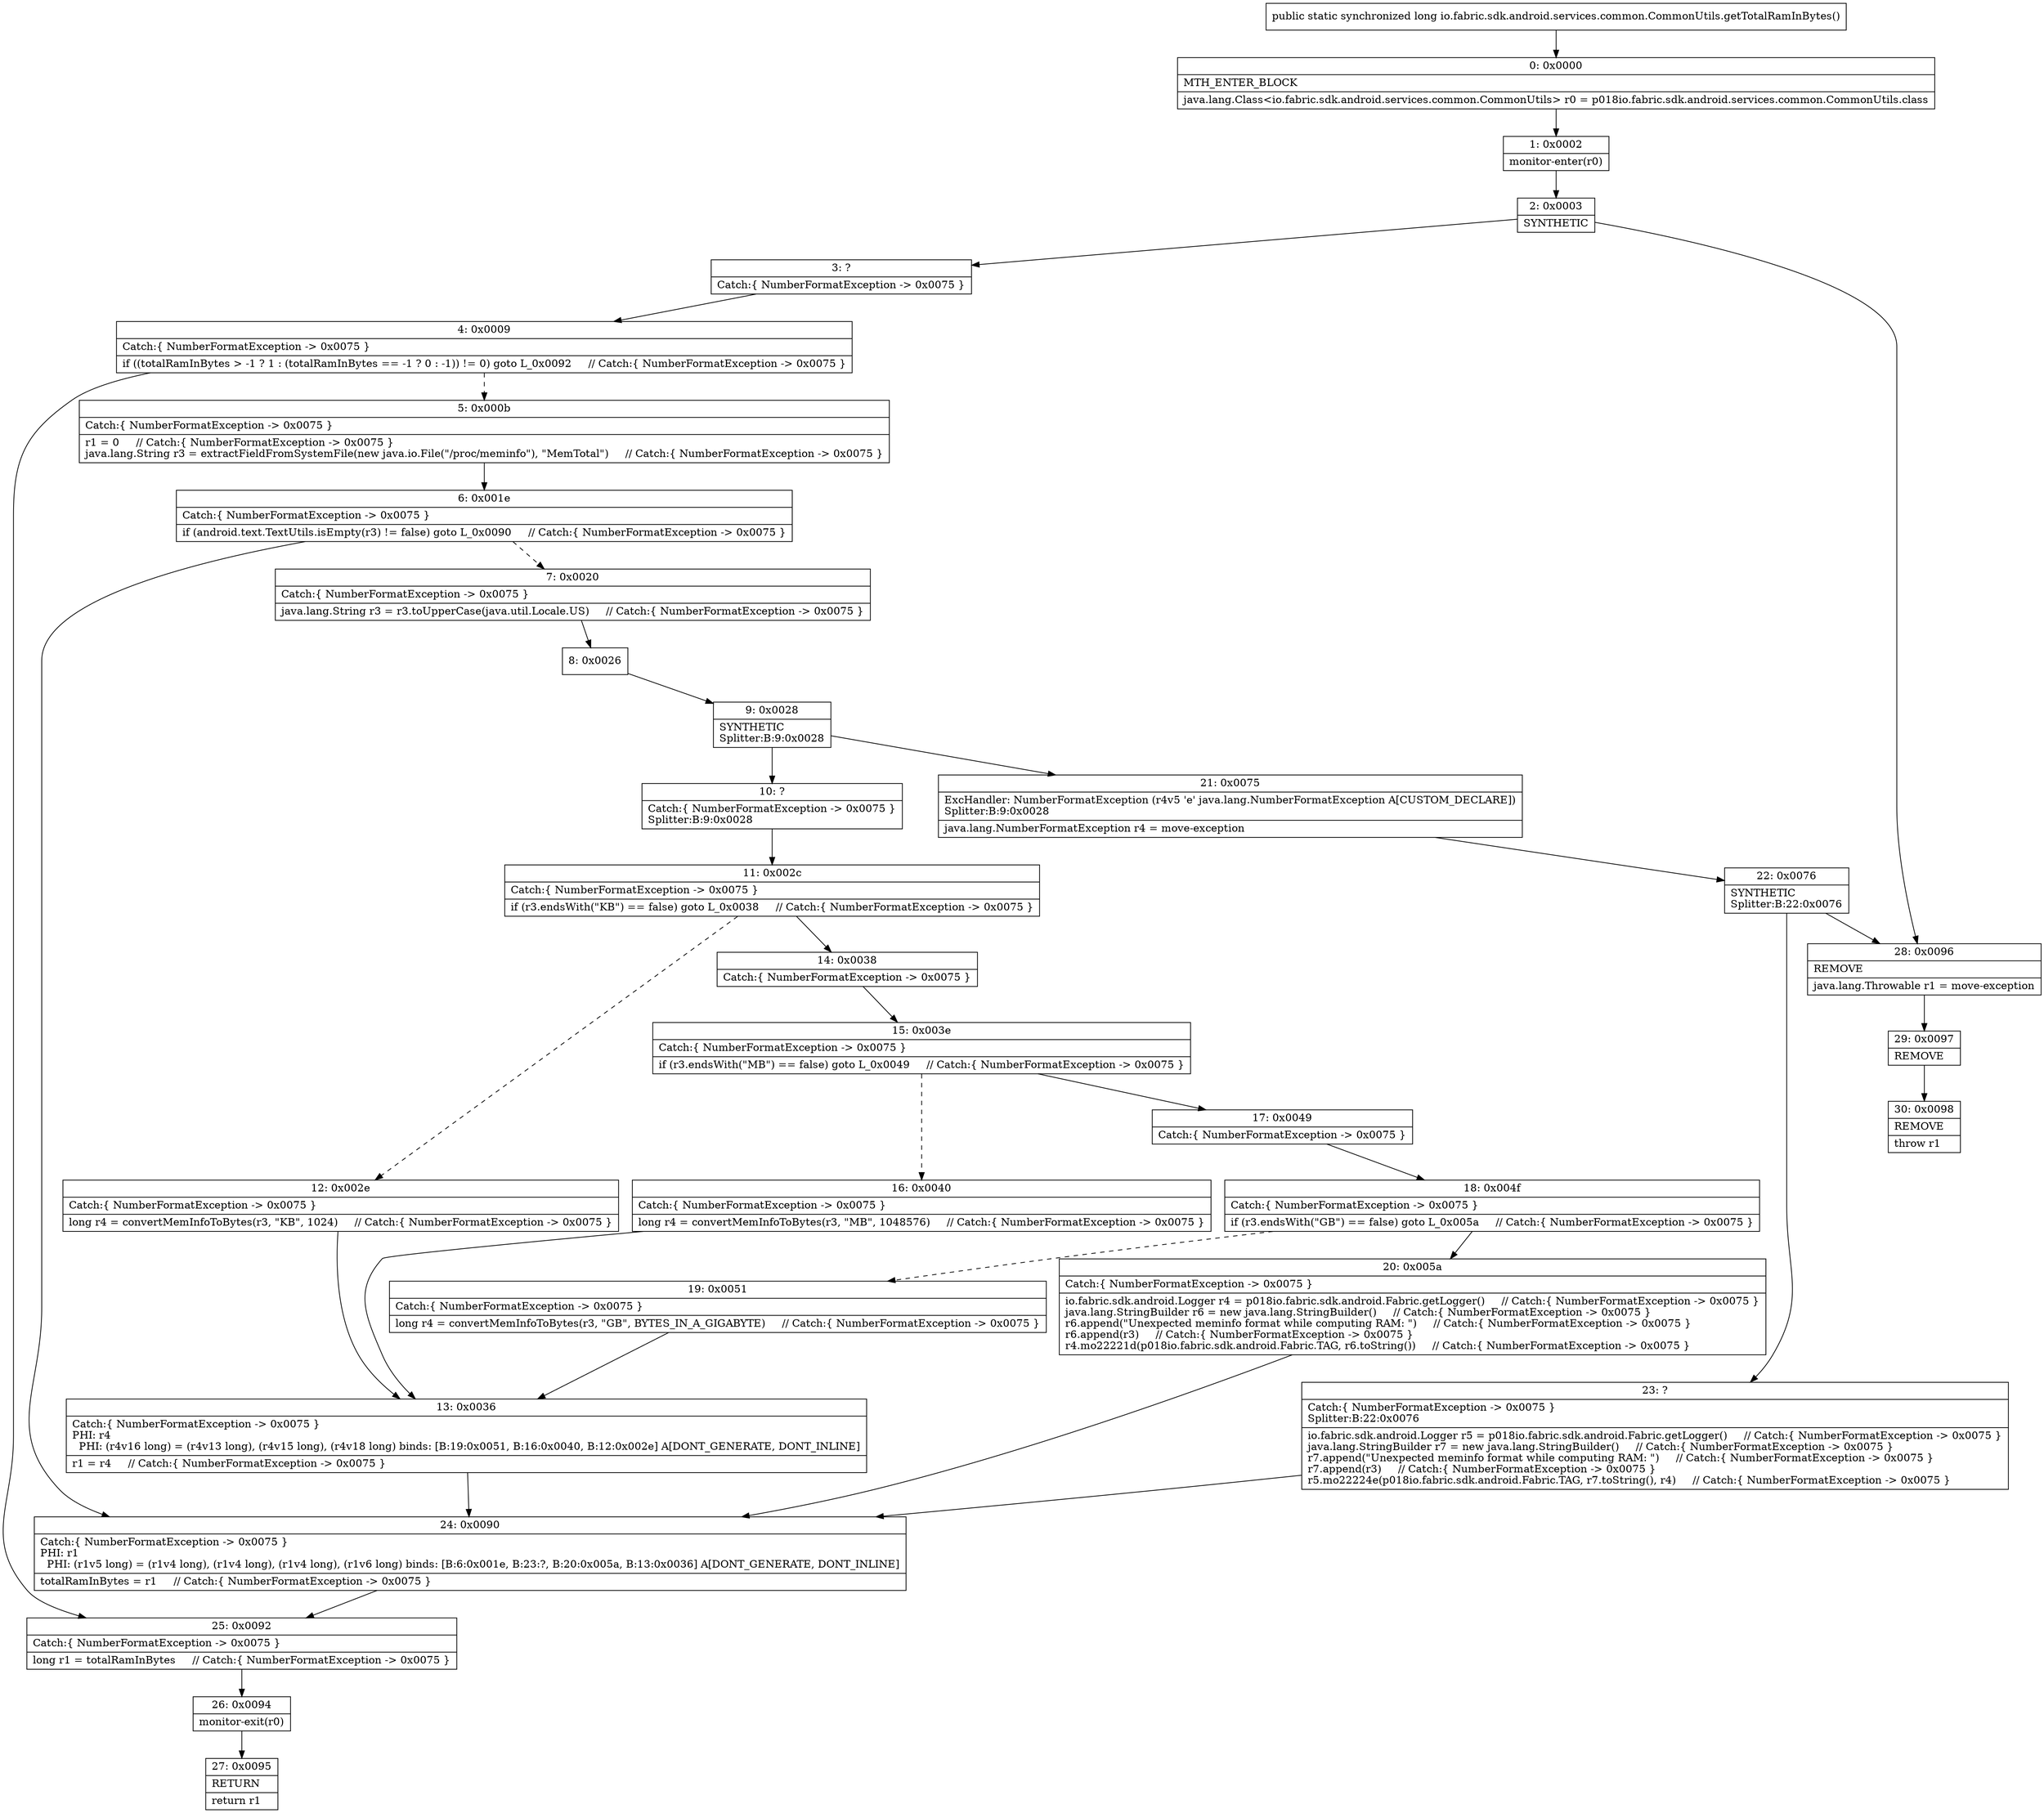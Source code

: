 digraph "CFG forio.fabric.sdk.android.services.common.CommonUtils.getTotalRamInBytes()J" {
Node_0 [shape=record,label="{0\:\ 0x0000|MTH_ENTER_BLOCK\l|java.lang.Class\<io.fabric.sdk.android.services.common.CommonUtils\> r0 = p018io.fabric.sdk.android.services.common.CommonUtils.class\l}"];
Node_1 [shape=record,label="{1\:\ 0x0002|monitor\-enter(r0)\l}"];
Node_2 [shape=record,label="{2\:\ 0x0003|SYNTHETIC\l}"];
Node_3 [shape=record,label="{3\:\ ?|Catch:\{ NumberFormatException \-\> 0x0075 \}\l}"];
Node_4 [shape=record,label="{4\:\ 0x0009|Catch:\{ NumberFormatException \-\> 0x0075 \}\l|if ((totalRamInBytes \> \-1 ? 1 : (totalRamInBytes == \-1 ? 0 : \-1)) != 0) goto L_0x0092     \/\/ Catch:\{ NumberFormatException \-\> 0x0075 \}\l}"];
Node_5 [shape=record,label="{5\:\ 0x000b|Catch:\{ NumberFormatException \-\> 0x0075 \}\l|r1 = 0     \/\/ Catch:\{ NumberFormatException \-\> 0x0075 \}\ljava.lang.String r3 = extractFieldFromSystemFile(new java.io.File(\"\/proc\/meminfo\"), \"MemTotal\")     \/\/ Catch:\{ NumberFormatException \-\> 0x0075 \}\l}"];
Node_6 [shape=record,label="{6\:\ 0x001e|Catch:\{ NumberFormatException \-\> 0x0075 \}\l|if (android.text.TextUtils.isEmpty(r3) != false) goto L_0x0090     \/\/ Catch:\{ NumberFormatException \-\> 0x0075 \}\l}"];
Node_7 [shape=record,label="{7\:\ 0x0020|Catch:\{ NumberFormatException \-\> 0x0075 \}\l|java.lang.String r3 = r3.toUpperCase(java.util.Locale.US)     \/\/ Catch:\{ NumberFormatException \-\> 0x0075 \}\l}"];
Node_8 [shape=record,label="{8\:\ 0x0026}"];
Node_9 [shape=record,label="{9\:\ 0x0028|SYNTHETIC\lSplitter:B:9:0x0028\l}"];
Node_10 [shape=record,label="{10\:\ ?|Catch:\{ NumberFormatException \-\> 0x0075 \}\lSplitter:B:9:0x0028\l}"];
Node_11 [shape=record,label="{11\:\ 0x002c|Catch:\{ NumberFormatException \-\> 0x0075 \}\l|if (r3.endsWith(\"KB\") == false) goto L_0x0038     \/\/ Catch:\{ NumberFormatException \-\> 0x0075 \}\l}"];
Node_12 [shape=record,label="{12\:\ 0x002e|Catch:\{ NumberFormatException \-\> 0x0075 \}\l|long r4 = convertMemInfoToBytes(r3, \"KB\", 1024)     \/\/ Catch:\{ NumberFormatException \-\> 0x0075 \}\l}"];
Node_13 [shape=record,label="{13\:\ 0x0036|Catch:\{ NumberFormatException \-\> 0x0075 \}\lPHI: r4 \l  PHI: (r4v16 long) = (r4v13 long), (r4v15 long), (r4v18 long) binds: [B:19:0x0051, B:16:0x0040, B:12:0x002e] A[DONT_GENERATE, DONT_INLINE]\l|r1 = r4     \/\/ Catch:\{ NumberFormatException \-\> 0x0075 \}\l}"];
Node_14 [shape=record,label="{14\:\ 0x0038|Catch:\{ NumberFormatException \-\> 0x0075 \}\l}"];
Node_15 [shape=record,label="{15\:\ 0x003e|Catch:\{ NumberFormatException \-\> 0x0075 \}\l|if (r3.endsWith(\"MB\") == false) goto L_0x0049     \/\/ Catch:\{ NumberFormatException \-\> 0x0075 \}\l}"];
Node_16 [shape=record,label="{16\:\ 0x0040|Catch:\{ NumberFormatException \-\> 0x0075 \}\l|long r4 = convertMemInfoToBytes(r3, \"MB\", 1048576)     \/\/ Catch:\{ NumberFormatException \-\> 0x0075 \}\l}"];
Node_17 [shape=record,label="{17\:\ 0x0049|Catch:\{ NumberFormatException \-\> 0x0075 \}\l}"];
Node_18 [shape=record,label="{18\:\ 0x004f|Catch:\{ NumberFormatException \-\> 0x0075 \}\l|if (r3.endsWith(\"GB\") == false) goto L_0x005a     \/\/ Catch:\{ NumberFormatException \-\> 0x0075 \}\l}"];
Node_19 [shape=record,label="{19\:\ 0x0051|Catch:\{ NumberFormatException \-\> 0x0075 \}\l|long r4 = convertMemInfoToBytes(r3, \"GB\", BYTES_IN_A_GIGABYTE)     \/\/ Catch:\{ NumberFormatException \-\> 0x0075 \}\l}"];
Node_20 [shape=record,label="{20\:\ 0x005a|Catch:\{ NumberFormatException \-\> 0x0075 \}\l|io.fabric.sdk.android.Logger r4 = p018io.fabric.sdk.android.Fabric.getLogger()     \/\/ Catch:\{ NumberFormatException \-\> 0x0075 \}\ljava.lang.StringBuilder r6 = new java.lang.StringBuilder()     \/\/ Catch:\{ NumberFormatException \-\> 0x0075 \}\lr6.append(\"Unexpected meminfo format while computing RAM: \")     \/\/ Catch:\{ NumberFormatException \-\> 0x0075 \}\lr6.append(r3)     \/\/ Catch:\{ NumberFormatException \-\> 0x0075 \}\lr4.mo22221d(p018io.fabric.sdk.android.Fabric.TAG, r6.toString())     \/\/ Catch:\{ NumberFormatException \-\> 0x0075 \}\l}"];
Node_21 [shape=record,label="{21\:\ 0x0075|ExcHandler: NumberFormatException (r4v5 'e' java.lang.NumberFormatException A[CUSTOM_DECLARE])\lSplitter:B:9:0x0028\l|java.lang.NumberFormatException r4 = move\-exception\l}"];
Node_22 [shape=record,label="{22\:\ 0x0076|SYNTHETIC\lSplitter:B:22:0x0076\l}"];
Node_23 [shape=record,label="{23\:\ ?|Catch:\{ NumberFormatException \-\> 0x0075 \}\lSplitter:B:22:0x0076\l|io.fabric.sdk.android.Logger r5 = p018io.fabric.sdk.android.Fabric.getLogger()     \/\/ Catch:\{ NumberFormatException \-\> 0x0075 \}\ljava.lang.StringBuilder r7 = new java.lang.StringBuilder()     \/\/ Catch:\{ NumberFormatException \-\> 0x0075 \}\lr7.append(\"Unexpected meminfo format while computing RAM: \")     \/\/ Catch:\{ NumberFormatException \-\> 0x0075 \}\lr7.append(r3)     \/\/ Catch:\{ NumberFormatException \-\> 0x0075 \}\lr5.mo22224e(p018io.fabric.sdk.android.Fabric.TAG, r7.toString(), r4)     \/\/ Catch:\{ NumberFormatException \-\> 0x0075 \}\l}"];
Node_24 [shape=record,label="{24\:\ 0x0090|Catch:\{ NumberFormatException \-\> 0x0075 \}\lPHI: r1 \l  PHI: (r1v5 long) = (r1v4 long), (r1v4 long), (r1v4 long), (r1v6 long) binds: [B:6:0x001e, B:23:?, B:20:0x005a, B:13:0x0036] A[DONT_GENERATE, DONT_INLINE]\l|totalRamInBytes = r1     \/\/ Catch:\{ NumberFormatException \-\> 0x0075 \}\l}"];
Node_25 [shape=record,label="{25\:\ 0x0092|Catch:\{ NumberFormatException \-\> 0x0075 \}\l|long r1 = totalRamInBytes     \/\/ Catch:\{ NumberFormatException \-\> 0x0075 \}\l}"];
Node_26 [shape=record,label="{26\:\ 0x0094|monitor\-exit(r0)\l}"];
Node_27 [shape=record,label="{27\:\ 0x0095|RETURN\l|return r1\l}"];
Node_28 [shape=record,label="{28\:\ 0x0096|REMOVE\l|java.lang.Throwable r1 = move\-exception\l}"];
Node_29 [shape=record,label="{29\:\ 0x0097|REMOVE\l}"];
Node_30 [shape=record,label="{30\:\ 0x0098|REMOVE\l|throw r1\l}"];
MethodNode[shape=record,label="{public static synchronized long io.fabric.sdk.android.services.common.CommonUtils.getTotalRamInBytes() }"];
MethodNode -> Node_0;
Node_0 -> Node_1;
Node_1 -> Node_2;
Node_2 -> Node_3;
Node_2 -> Node_28;
Node_3 -> Node_4;
Node_4 -> Node_5[style=dashed];
Node_4 -> Node_25;
Node_5 -> Node_6;
Node_6 -> Node_7[style=dashed];
Node_6 -> Node_24;
Node_7 -> Node_8;
Node_8 -> Node_9;
Node_9 -> Node_10;
Node_9 -> Node_21;
Node_10 -> Node_11;
Node_11 -> Node_12[style=dashed];
Node_11 -> Node_14;
Node_12 -> Node_13;
Node_13 -> Node_24;
Node_14 -> Node_15;
Node_15 -> Node_16[style=dashed];
Node_15 -> Node_17;
Node_16 -> Node_13;
Node_17 -> Node_18;
Node_18 -> Node_19[style=dashed];
Node_18 -> Node_20;
Node_19 -> Node_13;
Node_20 -> Node_24;
Node_21 -> Node_22;
Node_22 -> Node_23;
Node_22 -> Node_28;
Node_23 -> Node_24;
Node_24 -> Node_25;
Node_25 -> Node_26;
Node_26 -> Node_27;
Node_28 -> Node_29;
Node_29 -> Node_30;
}

